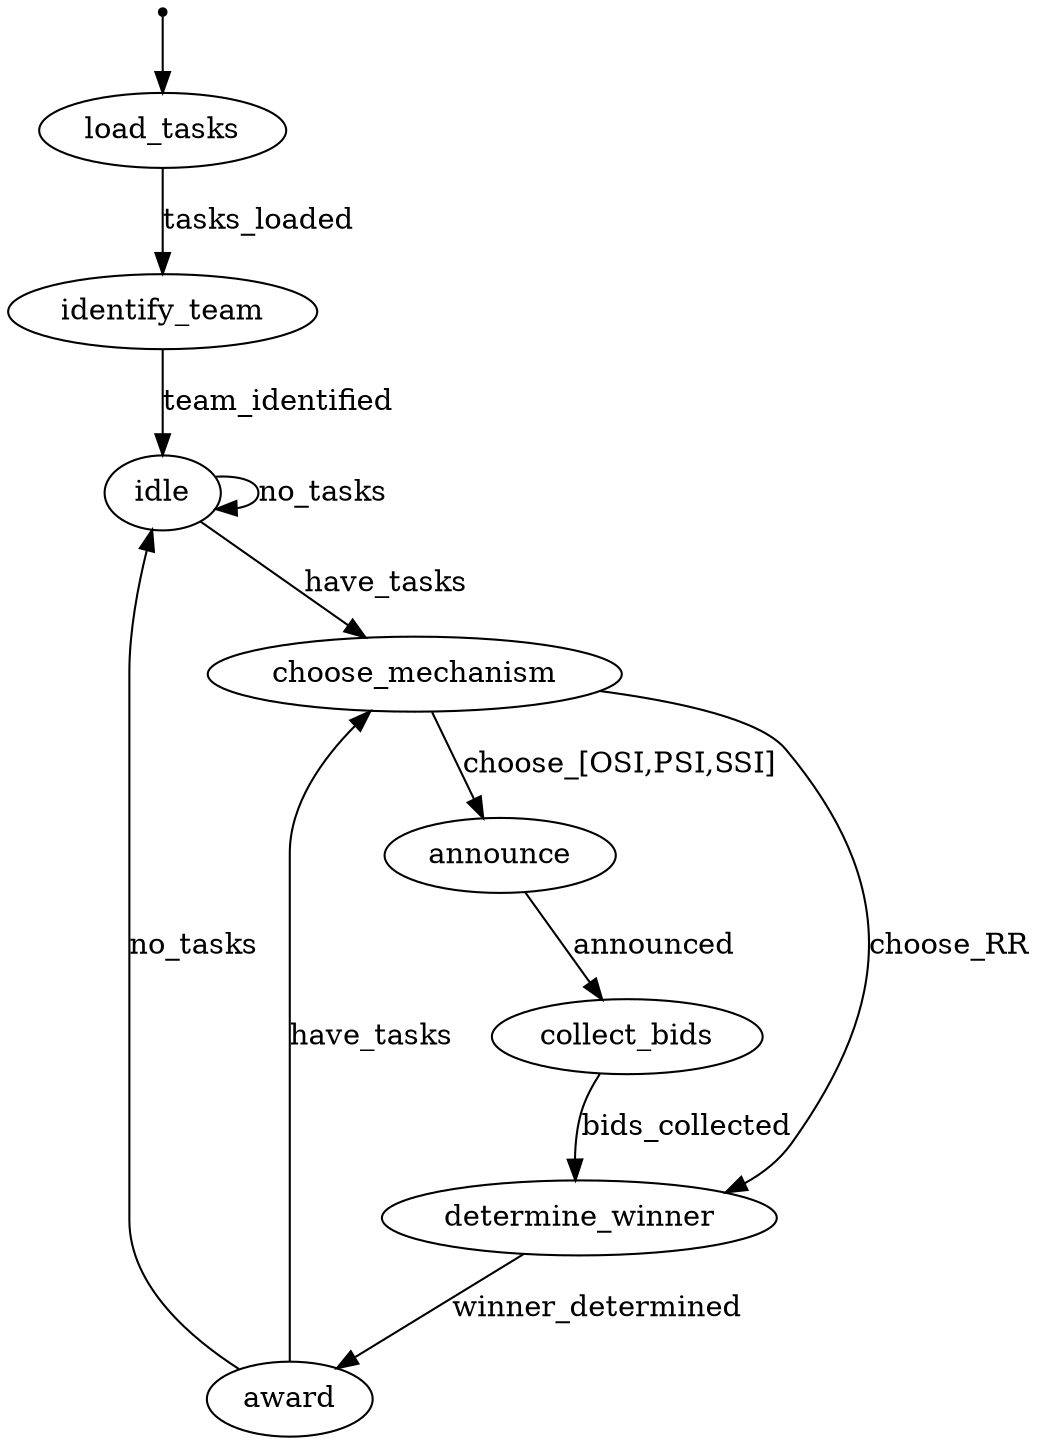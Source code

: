 digraph auctioneer {
#	rankdir=LR;
	size="8,12"

	# node [style=invis] START;
	node [shape=point] start;
	node [shape=ellipse, label="load_tasks"] load_tasks;
	node [shape=ellipse, label="identify_team"] identify_team;
#	node [shape=ellipse, label="allocate"] allocate;
	node [shape=ellipse, label="announce"] announce;
	node [shape=ellipse, label="collect_bids"] collect_bids;
	node [shape=ellipse, label="determine_winner"] determine_winner;
	node [shape=ellipse, label="award"] award;
	node [shape=ellipse, label="idle"] idle;
	node [shapr=ellipse, label="choose_mechanism"] choose_mechanism;
	
	start          -> load_tasks;
	load_tasks     -> identify_team [label="tasks_loaded"];
	identify_team  -> idle [label="team_identified"];

	idle             -> choose_mechanism [label="have_tasks"];

	choose_mechanism -> announce [label="choose_[OSI,PSI,SSI]"];
	choose_mechanism -> determine_winner [label="choose_RR"];

	announce         -> collect_bids [label="announced"];
	collect_bids     -> determine_winner [label="bids_collected"];
	determine_winner -> award [label="winner_determined"];

	award            -> choose_mechanism [label="have_tasks"];
	award            -> idle [label="no_tasks"];
	
	idle             -> idle [label="no_tasks"];
}